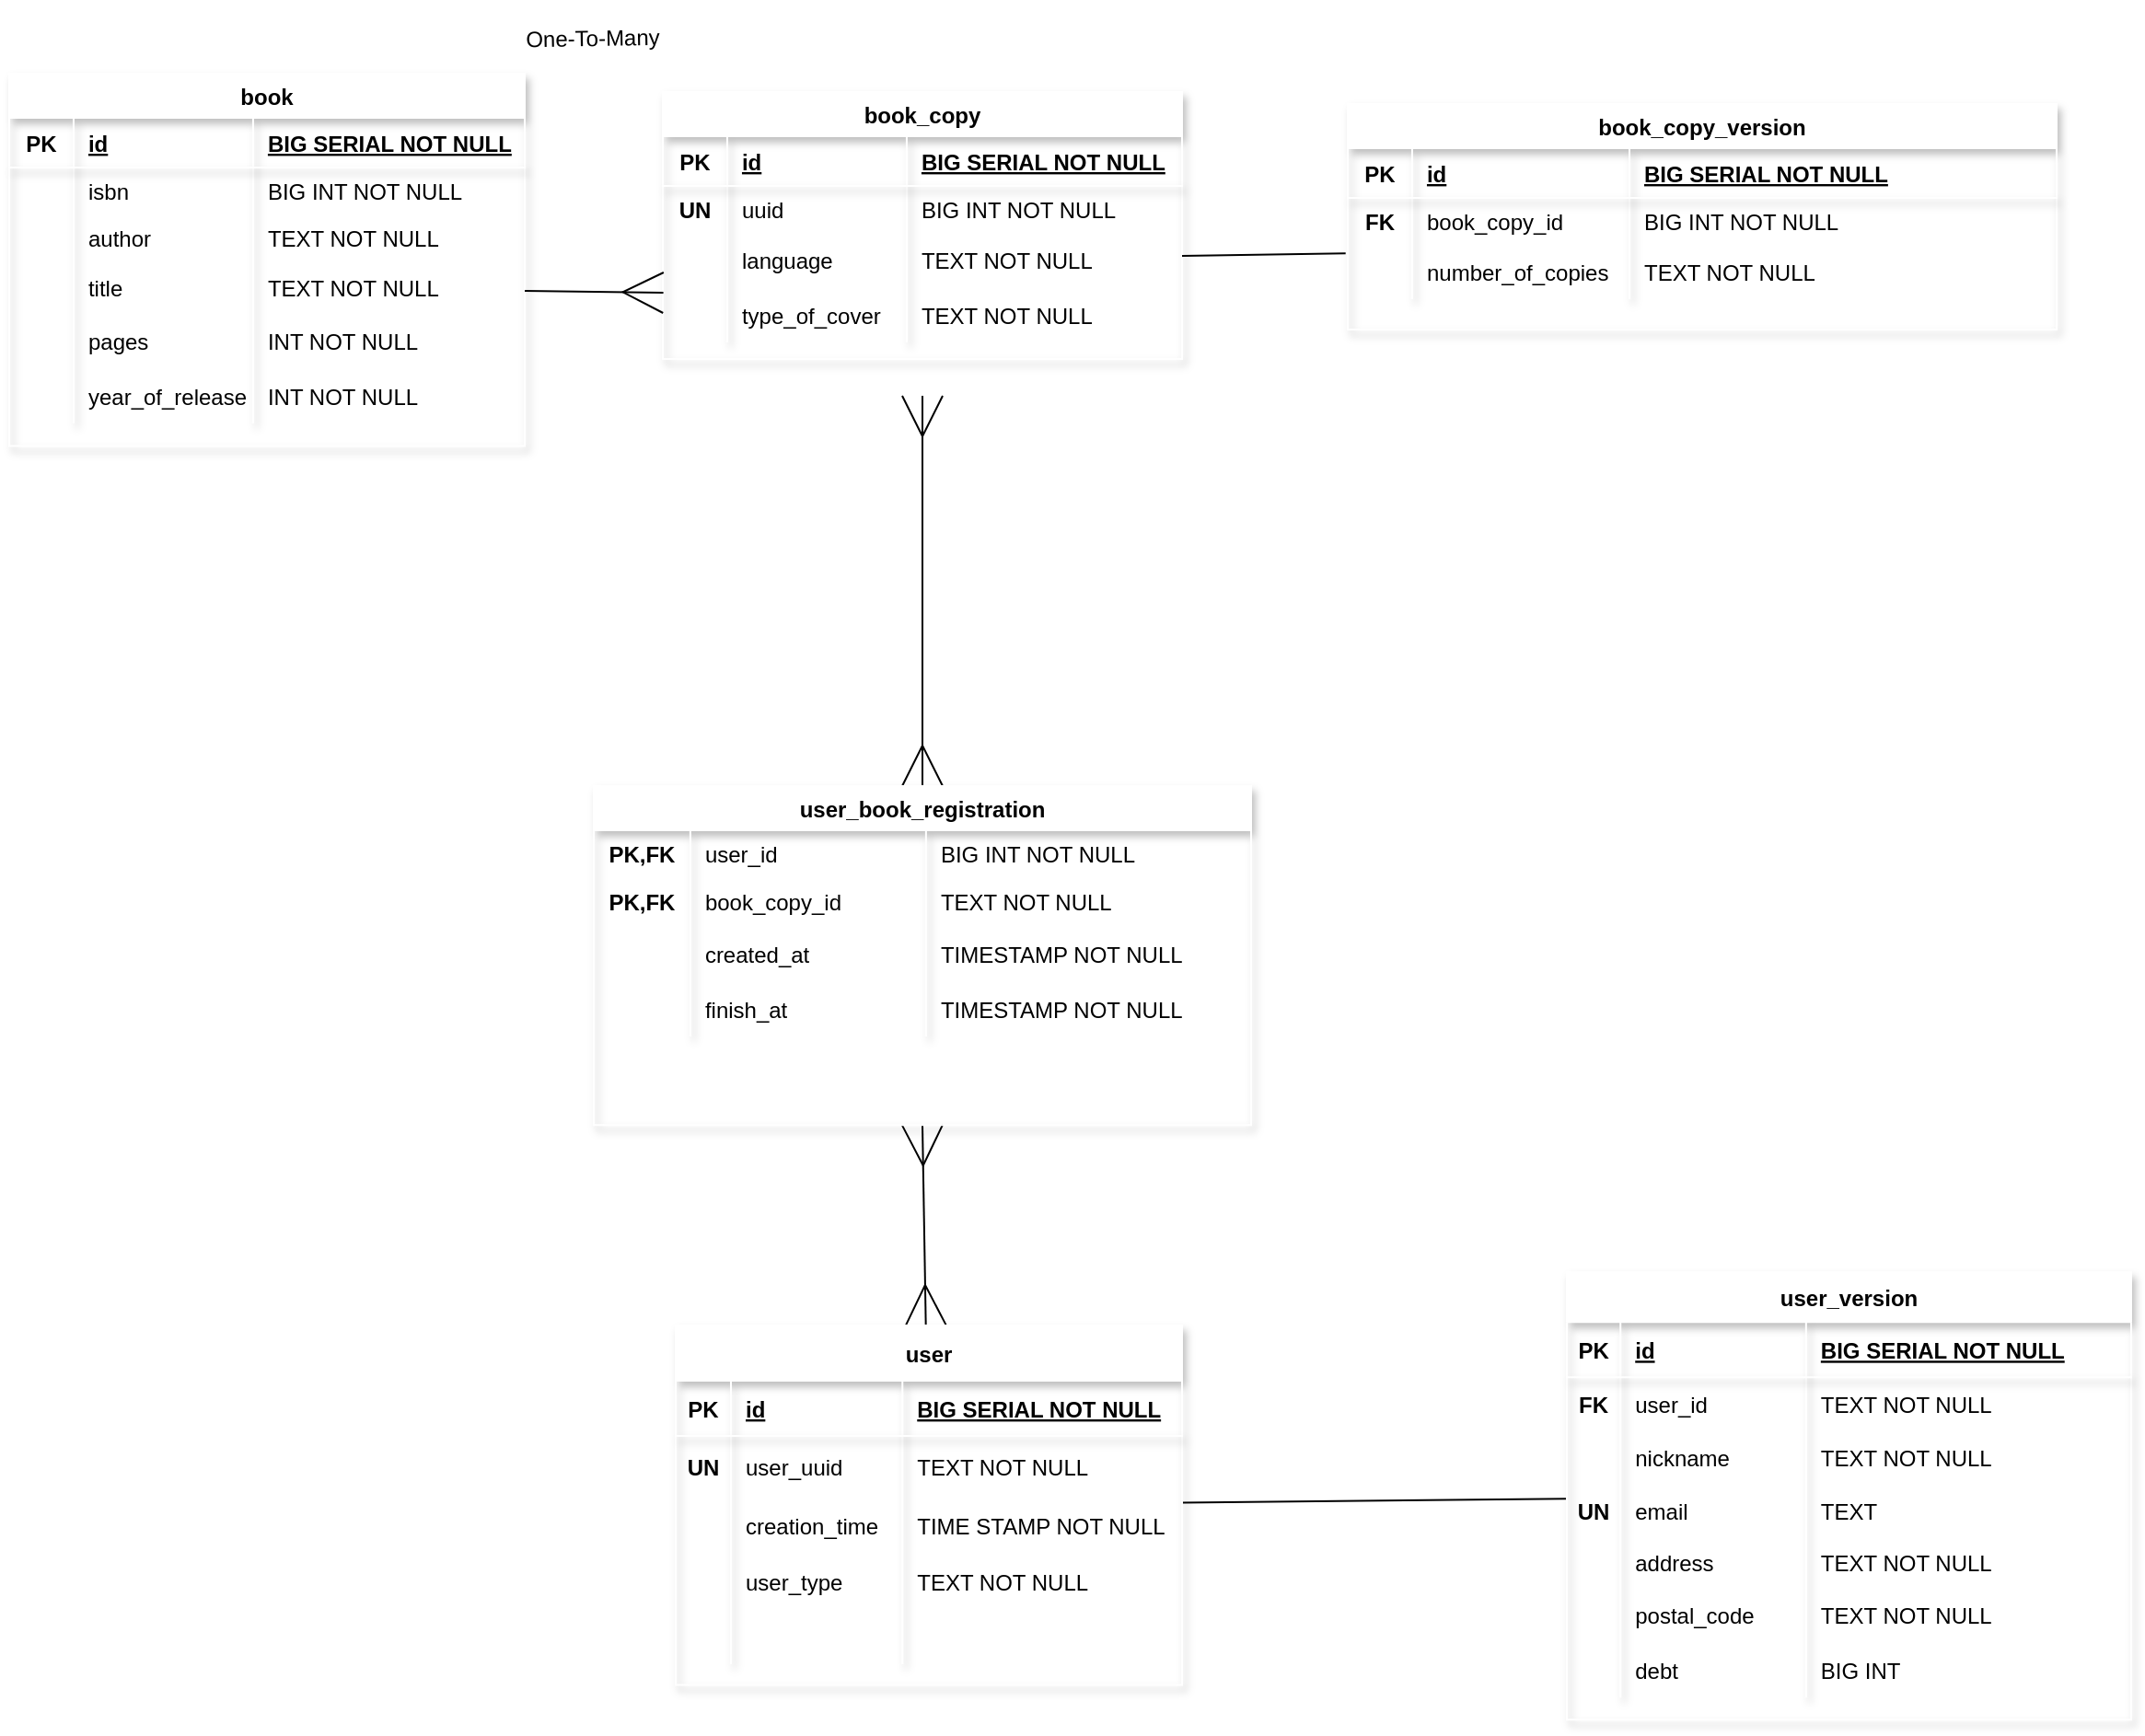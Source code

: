 <mxfile version="20.8.20" type="gitlab">
  <diagram name="Strona-1" id="45cgaNDauSYpYsO7GjBS">
    <mxGraphModel dx="3375" dy="2829" grid="0" gridSize="10" guides="1" tooltips="1" connect="1" arrows="1" fold="1" page="1" pageScale="1" pageWidth="1169" pageHeight="1654" math="0" shadow="0">
      <root>
        <mxCell id="0" />
        <mxCell id="1" parent="0" />
        <mxCell id="H41JrCpWX0OnZYL4RBMN-223" value="book" style="shape=table;startSize=24;container=1;collapsible=1;childLayout=tableLayout;fixedRows=1;rowLines=0;fontStyle=1;align=center;resizeLast=1;shadow=1;strokeColor=#FFFFFF;fillColor=default;" parent="1" vertex="1">
          <mxGeometry x="-1150" y="-1461" width="280" height="202.204" as="geometry" />
        </mxCell>
        <mxCell id="H41JrCpWX0OnZYL4RBMN-224" value="" style="shape=tableRow;horizontal=0;startSize=0;swimlaneHead=0;swimlaneBody=0;fillColor=none;collapsible=0;dropTarget=0;points=[[0,0.5],[1,0.5]];portConstraint=eastwest;top=0;left=0;right=0;bottom=1;shadow=1;strokeColor=#FFFFFF;" parent="H41JrCpWX0OnZYL4RBMN-223" vertex="1">
          <mxGeometry y="24" width="280" height="27" as="geometry" />
        </mxCell>
        <mxCell id="H41JrCpWX0OnZYL4RBMN-225" value="PK" style="shape=partialRectangle;connectable=0;fillColor=none;top=0;left=0;bottom=0;right=0;fontStyle=1;overflow=hidden;shadow=1;strokeColor=#FFFFFF;" parent="H41JrCpWX0OnZYL4RBMN-224" vertex="1">
          <mxGeometry width="34.981" height="27" as="geometry">
            <mxRectangle width="34.981" height="27" as="alternateBounds" />
          </mxGeometry>
        </mxCell>
        <mxCell id="H41JrCpWX0OnZYL4RBMN-226" value="id" style="shape=partialRectangle;connectable=0;fillColor=none;top=0;left=0;bottom=0;right=0;align=left;spacingLeft=6;fontStyle=5;overflow=hidden;shadow=1;strokeColor=#FFFFFF;" parent="H41JrCpWX0OnZYL4RBMN-224" vertex="1">
          <mxGeometry x="34.981" width="97.485" height="27" as="geometry">
            <mxRectangle width="97.485" height="27" as="alternateBounds" />
          </mxGeometry>
        </mxCell>
        <mxCell id="H41JrCpWX0OnZYL4RBMN-236" value="BIG SERIAL NOT NULL" style="shape=partialRectangle;connectable=0;fillColor=none;top=0;left=0;bottom=0;right=0;align=left;spacingLeft=6;fontStyle=5;overflow=hidden;shadow=1;strokeColor=#FFFFFF;" parent="H41JrCpWX0OnZYL4RBMN-224" vertex="1">
          <mxGeometry x="132.467" width="147.533" height="27" as="geometry">
            <mxRectangle width="147.533" height="27" as="alternateBounds" />
          </mxGeometry>
        </mxCell>
        <mxCell id="H41JrCpWX0OnZYL4RBMN-227" value="" style="shape=tableRow;horizontal=0;startSize=0;swimlaneHead=0;swimlaneBody=0;fillColor=none;collapsible=0;dropTarget=0;points=[[0,0.5],[1,0.5]];portConstraint=eastwest;top=0;left=0;right=0;bottom=0;shadow=1;strokeColor=#FFFFFF;" parent="H41JrCpWX0OnZYL4RBMN-223" vertex="1">
          <mxGeometry y="51" width="280" height="25" as="geometry" />
        </mxCell>
        <mxCell id="H41JrCpWX0OnZYL4RBMN-228" value="" style="shape=partialRectangle;connectable=0;fillColor=none;top=0;left=0;bottom=0;right=0;editable=1;overflow=hidden;shadow=1;strokeColor=#FFFFFF;" parent="H41JrCpWX0OnZYL4RBMN-227" vertex="1">
          <mxGeometry width="34.981" height="25" as="geometry">
            <mxRectangle width="34.981" height="25" as="alternateBounds" />
          </mxGeometry>
        </mxCell>
        <mxCell id="H41JrCpWX0OnZYL4RBMN-229" value="isbn" style="shape=partialRectangle;connectable=0;fillColor=none;top=0;left=0;bottom=0;right=0;align=left;spacingLeft=6;overflow=hidden;shadow=1;strokeColor=#FFFFFF;" parent="H41JrCpWX0OnZYL4RBMN-227" vertex="1">
          <mxGeometry x="34.981" width="97.485" height="25" as="geometry">
            <mxRectangle width="97.485" height="25" as="alternateBounds" />
          </mxGeometry>
        </mxCell>
        <mxCell id="H41JrCpWX0OnZYL4RBMN-237" value="BIG INT NOT NULL" style="shape=partialRectangle;connectable=0;fillColor=none;top=0;left=0;bottom=0;right=0;align=left;spacingLeft=6;overflow=hidden;shadow=1;strokeColor=#FFFFFF;" parent="H41JrCpWX0OnZYL4RBMN-227" vertex="1">
          <mxGeometry x="132.467" width="147.533" height="25" as="geometry">
            <mxRectangle width="147.533" height="25" as="alternateBounds" />
          </mxGeometry>
        </mxCell>
        <mxCell id="H41JrCpWX0OnZYL4RBMN-230" value="" style="shape=tableRow;horizontal=0;startSize=0;swimlaneHead=0;swimlaneBody=0;fillColor=none;collapsible=0;dropTarget=0;points=[[0,0.5],[1,0.5]];portConstraint=eastwest;top=0;left=0;right=0;bottom=0;shadow=1;strokeColor=#FFFFFF;" parent="H41JrCpWX0OnZYL4RBMN-223" vertex="1">
          <mxGeometry y="76" width="280" height="26" as="geometry" />
        </mxCell>
        <mxCell id="H41JrCpWX0OnZYL4RBMN-231" value="" style="shape=partialRectangle;connectable=0;fillColor=none;top=0;left=0;bottom=0;right=0;editable=1;overflow=hidden;shadow=1;strokeColor=#FFFFFF;" parent="H41JrCpWX0OnZYL4RBMN-230" vertex="1">
          <mxGeometry width="34.981" height="26" as="geometry">
            <mxRectangle width="34.981" height="26" as="alternateBounds" />
          </mxGeometry>
        </mxCell>
        <mxCell id="H41JrCpWX0OnZYL4RBMN-232" value="author" style="shape=partialRectangle;connectable=0;fillColor=none;top=0;left=0;bottom=0;right=0;align=left;spacingLeft=6;overflow=hidden;shadow=1;strokeColor=#FFFFFF;" parent="H41JrCpWX0OnZYL4RBMN-230" vertex="1">
          <mxGeometry x="34.981" width="97.485" height="26" as="geometry">
            <mxRectangle width="97.485" height="26" as="alternateBounds" />
          </mxGeometry>
        </mxCell>
        <mxCell id="H41JrCpWX0OnZYL4RBMN-238" value="TEXT NOT NULL " style="shape=partialRectangle;connectable=0;fillColor=none;top=0;left=0;bottom=0;right=0;align=left;spacingLeft=6;overflow=hidden;shadow=1;strokeColor=#FFFFFF;" parent="H41JrCpWX0OnZYL4RBMN-230" vertex="1">
          <mxGeometry x="132.467" width="147.533" height="26" as="geometry">
            <mxRectangle width="147.533" height="26" as="alternateBounds" />
          </mxGeometry>
        </mxCell>
        <mxCell id="H41JrCpWX0OnZYL4RBMN-233" value="" style="shape=tableRow;horizontal=0;startSize=0;swimlaneHead=0;swimlaneBody=0;fillColor=none;collapsible=0;dropTarget=0;points=[[0,0.5],[1,0.5]];portConstraint=eastwest;top=0;left=0;right=0;bottom=0;shadow=1;strokeColor=#FFFFFF;" parent="H41JrCpWX0OnZYL4RBMN-223" vertex="1">
          <mxGeometry y="102" width="280" height="28" as="geometry" />
        </mxCell>
        <mxCell id="H41JrCpWX0OnZYL4RBMN-234" value="" style="shape=partialRectangle;connectable=0;fillColor=none;top=0;left=0;bottom=0;right=0;editable=1;overflow=hidden;shadow=1;strokeColor=#FFFFFF;" parent="H41JrCpWX0OnZYL4RBMN-233" vertex="1">
          <mxGeometry width="34.981" height="28" as="geometry">
            <mxRectangle width="34.981" height="28" as="alternateBounds" />
          </mxGeometry>
        </mxCell>
        <mxCell id="H41JrCpWX0OnZYL4RBMN-235" value="title" style="shape=partialRectangle;connectable=0;fillColor=none;top=0;left=0;bottom=0;right=0;align=left;spacingLeft=6;overflow=hidden;shadow=1;strokeColor=#FFFFFF;" parent="H41JrCpWX0OnZYL4RBMN-233" vertex="1">
          <mxGeometry x="34.981" width="97.485" height="28" as="geometry">
            <mxRectangle width="97.485" height="28" as="alternateBounds" />
          </mxGeometry>
        </mxCell>
        <mxCell id="H41JrCpWX0OnZYL4RBMN-239" value="TEXT NOT NULL" style="shape=partialRectangle;connectable=0;fillColor=none;top=0;left=0;bottom=0;right=0;align=left;spacingLeft=6;overflow=hidden;shadow=1;strokeColor=#FFFFFF;" parent="H41JrCpWX0OnZYL4RBMN-233" vertex="1">
          <mxGeometry x="132.467" width="147.533" height="28" as="geometry">
            <mxRectangle width="147.533" height="28" as="alternateBounds" />
          </mxGeometry>
        </mxCell>
        <mxCell id="inO4H0ArE5-okPFdv3qA-106" style="shape=tableRow;horizontal=0;startSize=0;swimlaneHead=0;swimlaneBody=0;fillColor=none;collapsible=0;dropTarget=0;points=[[0,0.5],[1,0.5]];portConstraint=eastwest;top=0;left=0;right=0;bottom=0;shadow=1;strokeColor=#FFFFFF;" parent="H41JrCpWX0OnZYL4RBMN-223" vertex="1">
          <mxGeometry y="130" width="280" height="30" as="geometry" />
        </mxCell>
        <mxCell id="inO4H0ArE5-okPFdv3qA-107" style="shape=partialRectangle;connectable=0;fillColor=none;top=0;left=0;bottom=0;right=0;editable=1;overflow=hidden;shadow=1;strokeColor=#FFFFFF;" parent="inO4H0ArE5-okPFdv3qA-106" vertex="1">
          <mxGeometry width="34.981" height="30" as="geometry">
            <mxRectangle width="34.981" height="30" as="alternateBounds" />
          </mxGeometry>
        </mxCell>
        <mxCell id="inO4H0ArE5-okPFdv3qA-108" value="pages" style="shape=partialRectangle;connectable=0;fillColor=none;top=0;left=0;bottom=0;right=0;align=left;spacingLeft=6;overflow=hidden;shadow=1;strokeColor=#FFFFFF;" parent="inO4H0ArE5-okPFdv3qA-106" vertex="1">
          <mxGeometry x="34.981" width="97.485" height="30" as="geometry">
            <mxRectangle width="97.485" height="30" as="alternateBounds" />
          </mxGeometry>
        </mxCell>
        <mxCell id="inO4H0ArE5-okPFdv3qA-109" value="INT NOT NULL" style="shape=partialRectangle;connectable=0;fillColor=none;top=0;left=0;bottom=0;right=0;align=left;spacingLeft=6;overflow=hidden;shadow=1;strokeColor=#FFFFFF;" parent="inO4H0ArE5-okPFdv3qA-106" vertex="1">
          <mxGeometry x="132.467" width="147.533" height="30" as="geometry">
            <mxRectangle width="147.533" height="30" as="alternateBounds" />
          </mxGeometry>
        </mxCell>
        <mxCell id="inO4H0ArE5-okPFdv3qA-102" style="shape=tableRow;horizontal=0;startSize=0;swimlaneHead=0;swimlaneBody=0;fillColor=none;collapsible=0;dropTarget=0;points=[[0,0.5],[1,0.5]];portConstraint=eastwest;top=0;left=0;right=0;bottom=0;shadow=1;strokeColor=#FFFFFF;" parent="H41JrCpWX0OnZYL4RBMN-223" vertex="1">
          <mxGeometry y="160" width="280" height="30" as="geometry" />
        </mxCell>
        <mxCell id="inO4H0ArE5-okPFdv3qA-103" style="shape=partialRectangle;connectable=0;fillColor=none;top=0;left=0;bottom=0;right=0;editable=1;overflow=hidden;shadow=1;strokeColor=#FFFFFF;" parent="inO4H0ArE5-okPFdv3qA-102" vertex="1">
          <mxGeometry width="34.981" height="30" as="geometry">
            <mxRectangle width="34.981" height="30" as="alternateBounds" />
          </mxGeometry>
        </mxCell>
        <mxCell id="inO4H0ArE5-okPFdv3qA-104" value="year_of_release" style="shape=partialRectangle;connectable=0;fillColor=none;top=0;left=0;bottom=0;right=0;align=left;spacingLeft=6;overflow=hidden;shadow=1;strokeColor=#FFFFFF;" parent="inO4H0ArE5-okPFdv3qA-102" vertex="1">
          <mxGeometry x="34.981" width="97.485" height="30" as="geometry">
            <mxRectangle width="97.485" height="30" as="alternateBounds" />
          </mxGeometry>
        </mxCell>
        <mxCell id="inO4H0ArE5-okPFdv3qA-105" value="INT NOT NULL" style="shape=partialRectangle;connectable=0;fillColor=none;top=0;left=0;bottom=0;right=0;align=left;spacingLeft=6;overflow=hidden;shadow=1;strokeColor=#FFFFFF;" parent="inO4H0ArE5-okPFdv3qA-102" vertex="1">
          <mxGeometry x="132.467" width="147.533" height="30" as="geometry">
            <mxRectangle width="147.533" height="30" as="alternateBounds" />
          </mxGeometry>
        </mxCell>
        <mxCell id="_xE9Mm1DWPLD3zz57Y3J-2" style="edgeStyle=none;rounded=0;orthogonalLoop=1;jettySize=auto;html=1;strokeColor=#000000;endArrow=none;endFill=0;" edge="1" parent="1" source="H41JrCpWX0OnZYL4RBMN-253" target="H41JrCpWX0OnZYL4RBMN-294">
          <mxGeometry relative="1" as="geometry" />
        </mxCell>
        <mxCell id="_xE9Mm1DWPLD3zz57Y3J-113" style="edgeStyle=none;rounded=0;orthogonalLoop=1;jettySize=auto;html=1;strokeColor=#000000;strokeWidth=1;endArrow=ERmany;endFill=0;endSize=20;entryX=0.5;entryY=1;entryDx=0;entryDy=0;startArrow=ERmany;startFill=0;startSize=20;" edge="1" parent="1" source="H41JrCpWX0OnZYL4RBMN-253" target="_xE9Mm1DWPLD3zz57Y3J-90">
          <mxGeometry relative="1" as="geometry">
            <mxPoint x="-650.5" y="-921.308" as="targetPoint" />
          </mxGeometry>
        </mxCell>
        <mxCell id="H41JrCpWX0OnZYL4RBMN-253" value="user" style="shape=table;startSize=30;container=1;collapsible=1;childLayout=tableLayout;fixedRows=1;rowLines=0;fontStyle=1;align=center;resizeLast=1;shadow=1;strokeColor=#FFFFFF;fillColor=default;" parent="1" vertex="1">
          <mxGeometry x="-788" y="-781" width="275" height="195.274" as="geometry" />
        </mxCell>
        <mxCell id="H41JrCpWX0OnZYL4RBMN-254" value="" style="shape=tableRow;horizontal=0;startSize=0;swimlaneHead=0;swimlaneBody=0;fillColor=none;collapsible=0;dropTarget=0;points=[[0,0.5],[1,0.5]];portConstraint=eastwest;top=0;left=0;right=0;bottom=1;shadow=1;strokeColor=#FFFFFF;" parent="H41JrCpWX0OnZYL4RBMN-253" vertex="1">
          <mxGeometry y="30" width="275" height="30" as="geometry" />
        </mxCell>
        <mxCell id="H41JrCpWX0OnZYL4RBMN-255" value="PK" style="shape=partialRectangle;connectable=0;fillColor=none;top=0;left=0;bottom=0;right=0;fontStyle=1;overflow=hidden;shadow=1;strokeColor=#FFFFFF;" parent="H41JrCpWX0OnZYL4RBMN-254" vertex="1">
          <mxGeometry width="30" height="30" as="geometry">
            <mxRectangle width="30" height="30" as="alternateBounds" />
          </mxGeometry>
        </mxCell>
        <mxCell id="H41JrCpWX0OnZYL4RBMN-256" value="id" style="shape=partialRectangle;connectable=0;fillColor=none;top=0;left=0;bottom=0;right=0;align=left;spacingLeft=6;fontStyle=5;overflow=hidden;shadow=1;strokeColor=#FFFFFF;" parent="H41JrCpWX0OnZYL4RBMN-254" vertex="1">
          <mxGeometry x="30" width="93.13" height="30" as="geometry">
            <mxRectangle width="93.13" height="30" as="alternateBounds" />
          </mxGeometry>
        </mxCell>
        <mxCell id="H41JrCpWX0OnZYL4RBMN-266" value="BIG SERIAL NOT NULL" style="shape=partialRectangle;connectable=0;fillColor=none;top=0;left=0;bottom=0;right=0;align=left;spacingLeft=6;fontStyle=5;overflow=hidden;shadow=1;strokeColor=#FFFFFF;" parent="H41JrCpWX0OnZYL4RBMN-254" vertex="1">
          <mxGeometry x="123.13" width="151.87" height="30" as="geometry">
            <mxRectangle width="151.87" height="30" as="alternateBounds" />
          </mxGeometry>
        </mxCell>
        <mxCell id="H41JrCpWX0OnZYL4RBMN-257" value="" style="shape=tableRow;horizontal=0;startSize=0;swimlaneHead=0;swimlaneBody=0;fillColor=none;collapsible=0;dropTarget=0;points=[[0,0.5],[1,0.5]];portConstraint=eastwest;top=0;left=0;right=0;bottom=0;shadow=1;strokeColor=#FFFFFF;" parent="H41JrCpWX0OnZYL4RBMN-253" vertex="1">
          <mxGeometry y="60" width="275" height="33" as="geometry" />
        </mxCell>
        <mxCell id="H41JrCpWX0OnZYL4RBMN-258" value="UN" style="shape=partialRectangle;connectable=0;fillColor=none;top=0;left=0;bottom=0;right=0;editable=1;overflow=hidden;shadow=1;strokeColor=#FFFFFF;fontStyle=1" parent="H41JrCpWX0OnZYL4RBMN-257" vertex="1">
          <mxGeometry width="30" height="33" as="geometry">
            <mxRectangle width="30" height="33" as="alternateBounds" />
          </mxGeometry>
        </mxCell>
        <mxCell id="H41JrCpWX0OnZYL4RBMN-259" value="user_uuid" style="shape=partialRectangle;connectable=0;fillColor=none;top=0;left=0;bottom=0;right=0;align=left;spacingLeft=6;overflow=hidden;shadow=1;strokeColor=#FFFFFF;" parent="H41JrCpWX0OnZYL4RBMN-257" vertex="1">
          <mxGeometry x="30" width="93.13" height="33" as="geometry">
            <mxRectangle width="93.13" height="33" as="alternateBounds" />
          </mxGeometry>
        </mxCell>
        <mxCell id="H41JrCpWX0OnZYL4RBMN-267" value="TEXT NOT NULL" style="shape=partialRectangle;connectable=0;fillColor=none;top=0;left=0;bottom=0;right=0;align=left;spacingLeft=6;overflow=hidden;shadow=1;strokeColor=#FFFFFF;" parent="H41JrCpWX0OnZYL4RBMN-257" vertex="1">
          <mxGeometry x="123.13" width="151.87" height="33" as="geometry">
            <mxRectangle width="151.87" height="33" as="alternateBounds" />
          </mxGeometry>
        </mxCell>
        <mxCell id="inO4H0ArE5-okPFdv3qA-25" style="shape=tableRow;horizontal=0;startSize=0;swimlaneHead=0;swimlaneBody=0;fillColor=none;collapsible=0;dropTarget=0;points=[[0,0.5],[1,0.5]];portConstraint=eastwest;top=0;left=0;right=0;bottom=0;shadow=1;strokeColor=#FFFFFF;" parent="H41JrCpWX0OnZYL4RBMN-253" vertex="1">
          <mxGeometry y="93" width="275" height="31" as="geometry" />
        </mxCell>
        <mxCell id="inO4H0ArE5-okPFdv3qA-26" style="shape=partialRectangle;connectable=0;fillColor=none;top=0;left=0;bottom=0;right=0;editable=1;overflow=hidden;shadow=1;strokeColor=#FFFFFF;" parent="inO4H0ArE5-okPFdv3qA-25" vertex="1">
          <mxGeometry width="30" height="31" as="geometry">
            <mxRectangle width="30" height="31" as="alternateBounds" />
          </mxGeometry>
        </mxCell>
        <mxCell id="inO4H0ArE5-okPFdv3qA-27" value="creation_time" style="shape=partialRectangle;connectable=0;fillColor=none;top=0;left=0;bottom=0;right=0;align=left;spacingLeft=6;overflow=hidden;shadow=1;strokeColor=#FFFFFF;" parent="inO4H0ArE5-okPFdv3qA-25" vertex="1">
          <mxGeometry x="30" width="93.13" height="31" as="geometry">
            <mxRectangle width="93.13" height="31" as="alternateBounds" />
          </mxGeometry>
        </mxCell>
        <mxCell id="inO4H0ArE5-okPFdv3qA-28" value="TIME STAMP NOT NULL" style="shape=partialRectangle;connectable=0;fillColor=none;top=0;left=0;bottom=0;right=0;align=left;spacingLeft=6;overflow=hidden;shadow=1;strokeColor=#FFFFFF;" parent="inO4H0ArE5-okPFdv3qA-25" vertex="1">
          <mxGeometry x="123.13" width="151.87" height="31" as="geometry">
            <mxRectangle width="151.87" height="31" as="alternateBounds" />
          </mxGeometry>
        </mxCell>
        <mxCell id="H41JrCpWX0OnZYL4RBMN-260" value="" style="shape=tableRow;horizontal=0;startSize=0;swimlaneHead=0;swimlaneBody=0;fillColor=none;collapsible=0;dropTarget=0;points=[[0,0.5],[1,0.5]];portConstraint=eastwest;top=0;left=0;right=0;bottom=0;shadow=1;strokeColor=#FFFFFF;" parent="H41JrCpWX0OnZYL4RBMN-253" vertex="1">
          <mxGeometry y="124" width="275" height="30" as="geometry" />
        </mxCell>
        <mxCell id="H41JrCpWX0OnZYL4RBMN-261" value="" style="shape=partialRectangle;connectable=0;fillColor=none;top=0;left=0;bottom=0;right=0;editable=1;overflow=hidden;shadow=1;strokeColor=#FFFFFF;" parent="H41JrCpWX0OnZYL4RBMN-260" vertex="1">
          <mxGeometry width="30" height="30" as="geometry">
            <mxRectangle width="30" height="30" as="alternateBounds" />
          </mxGeometry>
        </mxCell>
        <mxCell id="H41JrCpWX0OnZYL4RBMN-262" value="user_type" style="shape=partialRectangle;connectable=0;fillColor=none;top=0;left=0;bottom=0;right=0;align=left;spacingLeft=6;overflow=hidden;shadow=1;strokeColor=#FFFFFF;" parent="H41JrCpWX0OnZYL4RBMN-260" vertex="1">
          <mxGeometry x="30" width="93.13" height="30" as="geometry">
            <mxRectangle width="93.13" height="30" as="alternateBounds" />
          </mxGeometry>
        </mxCell>
        <mxCell id="H41JrCpWX0OnZYL4RBMN-268" value="TEXT NOT NULL" style="shape=partialRectangle;connectable=0;fillColor=none;top=0;left=0;bottom=0;right=0;align=left;spacingLeft=6;overflow=hidden;shadow=1;strokeColor=#FFFFFF;" parent="H41JrCpWX0OnZYL4RBMN-260" vertex="1">
          <mxGeometry x="123.13" width="151.87" height="30" as="geometry">
            <mxRectangle width="151.87" height="30" as="alternateBounds" />
          </mxGeometry>
        </mxCell>
        <mxCell id="inO4H0ArE5-okPFdv3qA-5" style="shape=tableRow;horizontal=0;startSize=0;swimlaneHead=0;swimlaneBody=0;fillColor=none;collapsible=0;dropTarget=0;points=[[0,0.5],[1,0.5]];portConstraint=eastwest;top=0;left=0;right=0;bottom=0;shadow=1;strokeColor=#FFFFFF;" parent="H41JrCpWX0OnZYL4RBMN-253" vertex="1">
          <mxGeometry y="154" width="275" height="30" as="geometry" />
        </mxCell>
        <mxCell id="inO4H0ArE5-okPFdv3qA-6" style="shape=partialRectangle;connectable=0;fillColor=none;top=0;left=0;bottom=0;right=0;editable=1;overflow=hidden;shadow=1;strokeColor=#FFFFFF;" parent="inO4H0ArE5-okPFdv3qA-5" vertex="1">
          <mxGeometry width="30" height="30" as="geometry">
            <mxRectangle width="30" height="30" as="alternateBounds" />
          </mxGeometry>
        </mxCell>
        <mxCell id="inO4H0ArE5-okPFdv3qA-7" style="shape=partialRectangle;connectable=0;fillColor=none;top=0;left=0;bottom=0;right=0;align=left;spacingLeft=6;overflow=hidden;shadow=1;strokeColor=#FFFFFF;" parent="inO4H0ArE5-okPFdv3qA-5" vertex="1">
          <mxGeometry x="30" width="93.13" height="30" as="geometry">
            <mxRectangle width="93.13" height="30" as="alternateBounds" />
          </mxGeometry>
        </mxCell>
        <mxCell id="inO4H0ArE5-okPFdv3qA-8" style="shape=partialRectangle;connectable=0;fillColor=none;top=0;left=0;bottom=0;right=0;align=left;spacingLeft=6;overflow=hidden;shadow=1;strokeColor=#FFFFFF;" parent="inO4H0ArE5-okPFdv3qA-5" vertex="1">
          <mxGeometry x="123.13" width="151.87" height="30" as="geometry">
            <mxRectangle width="151.87" height="30" as="alternateBounds" />
          </mxGeometry>
        </mxCell>
        <mxCell id="H41JrCpWX0OnZYL4RBMN-294" value="user_version" style="shape=table;startSize=27;container=1;collapsible=1;childLayout=tableLayout;fixedRows=1;rowLines=0;fontStyle=1;align=center;resizeLast=1;shadow=1;strokeColor=#FFFFFF;fillColor=default;" parent="1" vertex="1">
          <mxGeometry x="-304" y="-809.87" width="306.5" height="242.99" as="geometry" />
        </mxCell>
        <mxCell id="H41JrCpWX0OnZYL4RBMN-295" value="" style="shape=tableRow;horizontal=0;startSize=0;swimlaneHead=0;swimlaneBody=0;fillColor=none;collapsible=0;dropTarget=0;points=[[0,0.5],[1,0.5]];portConstraint=eastwest;top=0;left=0;right=0;bottom=1;shadow=1;strokeColor=#FFFFFF;" parent="H41JrCpWX0OnZYL4RBMN-294" vertex="1">
          <mxGeometry y="27" width="306.5" height="30" as="geometry" />
        </mxCell>
        <mxCell id="H41JrCpWX0OnZYL4RBMN-296" value="PK" style="shape=partialRectangle;connectable=0;fillColor=none;top=0;left=0;bottom=0;right=0;fontStyle=1;overflow=hidden;shadow=1;strokeColor=#FFFFFF;" parent="H41JrCpWX0OnZYL4RBMN-295" vertex="1">
          <mxGeometry width="29.111" height="30" as="geometry">
            <mxRectangle width="29.111" height="30" as="alternateBounds" />
          </mxGeometry>
        </mxCell>
        <mxCell id="H41JrCpWX0OnZYL4RBMN-297" value="id" style="shape=partialRectangle;connectable=0;fillColor=none;top=0;left=0;bottom=0;right=0;align=left;spacingLeft=6;fontStyle=5;overflow=hidden;shadow=1;strokeColor=#FFFFFF;" parent="H41JrCpWX0OnZYL4RBMN-295" vertex="1">
          <mxGeometry x="29.111" width="100.815" height="30" as="geometry">
            <mxRectangle width="100.815" height="30" as="alternateBounds" />
          </mxGeometry>
        </mxCell>
        <mxCell id="inO4H0ArE5-okPFdv3qA-121" value="BIG SERIAL NOT NULL" style="shape=partialRectangle;connectable=0;fillColor=none;top=0;left=0;bottom=0;right=0;align=left;spacingLeft=6;fontStyle=5;overflow=hidden;shadow=1;strokeColor=#FFFFFF;" parent="H41JrCpWX0OnZYL4RBMN-295" vertex="1">
          <mxGeometry x="129.926" width="176.574" height="30" as="geometry">
            <mxRectangle width="176.574" height="30" as="alternateBounds" />
          </mxGeometry>
        </mxCell>
        <mxCell id="H41JrCpWX0OnZYL4RBMN-298" value="" style="shape=tableRow;horizontal=0;startSize=0;swimlaneHead=0;swimlaneBody=0;fillColor=none;collapsible=0;dropTarget=0;points=[[0,0.5],[1,0.5]];portConstraint=eastwest;top=0;left=0;right=0;bottom=0;shadow=1;strokeColor=#FFFFFF;" parent="H41JrCpWX0OnZYL4RBMN-294" vertex="1">
          <mxGeometry y="57" width="306.5" height="29" as="geometry" />
        </mxCell>
        <mxCell id="H41JrCpWX0OnZYL4RBMN-299" value="FK" style="shape=partialRectangle;connectable=0;fillColor=none;top=0;left=0;bottom=0;right=0;editable=1;overflow=hidden;shadow=1;strokeColor=#FFFFFF;fontStyle=1" parent="H41JrCpWX0OnZYL4RBMN-298" vertex="1">
          <mxGeometry width="29.111" height="29" as="geometry">
            <mxRectangle width="29.111" height="29" as="alternateBounds" />
          </mxGeometry>
        </mxCell>
        <mxCell id="H41JrCpWX0OnZYL4RBMN-300" value="user_id" style="shape=partialRectangle;connectable=0;fillColor=none;top=0;left=0;bottom=0;right=0;align=left;spacingLeft=6;overflow=hidden;shadow=1;strokeColor=#FFFFFF;" parent="H41JrCpWX0OnZYL4RBMN-298" vertex="1">
          <mxGeometry x="29.111" width="100.815" height="29" as="geometry">
            <mxRectangle width="100.815" height="29" as="alternateBounds" />
          </mxGeometry>
        </mxCell>
        <mxCell id="inO4H0ArE5-okPFdv3qA-122" value="TEXT NOT NULL" style="shape=partialRectangle;connectable=0;fillColor=none;top=0;left=0;bottom=0;right=0;align=left;spacingLeft=6;overflow=hidden;shadow=1;strokeColor=#FFFFFF;" parent="H41JrCpWX0OnZYL4RBMN-298" vertex="1">
          <mxGeometry x="129.926" width="176.574" height="29" as="geometry">
            <mxRectangle width="176.574" height="29" as="alternateBounds" />
          </mxGeometry>
        </mxCell>
        <mxCell id="inO4H0ArE5-okPFdv3qA-68" style="shape=tableRow;horizontal=0;startSize=0;swimlaneHead=0;swimlaneBody=0;fillColor=none;collapsible=0;dropTarget=0;points=[[0,0.5],[1,0.5]];portConstraint=eastwest;top=0;left=0;right=0;bottom=0;shadow=1;strokeColor=#FFFFFF;" parent="H41JrCpWX0OnZYL4RBMN-294" vertex="1">
          <mxGeometry y="86" width="306.5" height="29" as="geometry" />
        </mxCell>
        <mxCell id="inO4H0ArE5-okPFdv3qA-69" style="shape=partialRectangle;connectable=0;fillColor=none;top=0;left=0;bottom=0;right=0;editable=1;overflow=hidden;shadow=1;strokeColor=#FFFFFF;" parent="inO4H0ArE5-okPFdv3qA-68" vertex="1">
          <mxGeometry width="29.111" height="29" as="geometry">
            <mxRectangle width="29.111" height="29" as="alternateBounds" />
          </mxGeometry>
        </mxCell>
        <mxCell id="inO4H0ArE5-okPFdv3qA-70" value="nickname" style="shape=partialRectangle;connectable=0;fillColor=none;top=0;left=0;bottom=0;right=0;align=left;spacingLeft=6;overflow=hidden;shadow=1;strokeColor=#FFFFFF;" parent="inO4H0ArE5-okPFdv3qA-68" vertex="1">
          <mxGeometry x="29.111" width="100.815" height="29" as="geometry">
            <mxRectangle width="100.815" height="29" as="alternateBounds" />
          </mxGeometry>
        </mxCell>
        <mxCell id="inO4H0ArE5-okPFdv3qA-123" value="TEXT NOT NULL" style="shape=partialRectangle;connectable=0;fillColor=none;top=0;left=0;bottom=0;right=0;align=left;spacingLeft=6;overflow=hidden;shadow=1;strokeColor=#FFFFFF;" parent="inO4H0ArE5-okPFdv3qA-68" vertex="1">
          <mxGeometry x="129.926" width="176.574" height="29" as="geometry">
            <mxRectangle width="176.574" height="29" as="alternateBounds" />
          </mxGeometry>
        </mxCell>
        <mxCell id="inO4H0ArE5-okPFdv3qA-65" style="shape=tableRow;horizontal=0;startSize=0;swimlaneHead=0;swimlaneBody=0;fillColor=none;collapsible=0;dropTarget=0;points=[[0,0.5],[1,0.5]];portConstraint=eastwest;top=0;left=0;right=0;bottom=0;shadow=1;strokeColor=#FFFFFF;" parent="H41JrCpWX0OnZYL4RBMN-294" vertex="1">
          <mxGeometry y="115" width="306.5" height="29" as="geometry" />
        </mxCell>
        <mxCell id="inO4H0ArE5-okPFdv3qA-66" value="UN" style="shape=partialRectangle;connectable=0;fillColor=none;top=0;left=0;bottom=0;right=0;editable=1;overflow=hidden;shadow=1;strokeColor=#FFFFFF;fontStyle=1" parent="inO4H0ArE5-okPFdv3qA-65" vertex="1">
          <mxGeometry width="29.111" height="29" as="geometry">
            <mxRectangle width="29.111" height="29" as="alternateBounds" />
          </mxGeometry>
        </mxCell>
        <mxCell id="inO4H0ArE5-okPFdv3qA-67" value="email" style="shape=partialRectangle;connectable=0;fillColor=none;top=0;left=0;bottom=0;right=0;align=left;spacingLeft=6;overflow=hidden;shadow=1;strokeColor=#FFFFFF;" parent="inO4H0ArE5-okPFdv3qA-65" vertex="1">
          <mxGeometry x="29.111" width="100.815" height="29" as="geometry">
            <mxRectangle width="100.815" height="29" as="alternateBounds" />
          </mxGeometry>
        </mxCell>
        <mxCell id="inO4H0ArE5-okPFdv3qA-124" value="TEXT" style="shape=partialRectangle;connectable=0;fillColor=none;top=0;left=0;bottom=0;right=0;align=left;spacingLeft=6;overflow=hidden;shadow=1;strokeColor=#FFFFFF;" parent="inO4H0ArE5-okPFdv3qA-65" vertex="1">
          <mxGeometry x="129.926" width="176.574" height="29" as="geometry">
            <mxRectangle width="176.574" height="29" as="alternateBounds" />
          </mxGeometry>
        </mxCell>
        <mxCell id="H41JrCpWX0OnZYL4RBMN-301" value="" style="shape=tableRow;horizontal=0;startSize=0;swimlaneHead=0;swimlaneBody=0;fillColor=none;collapsible=0;dropTarget=0;points=[[0,0.5],[1,0.5]];portConstraint=eastwest;top=0;left=0;right=0;bottom=0;shadow=1;strokeColor=#FFFFFF;" parent="H41JrCpWX0OnZYL4RBMN-294" vertex="1">
          <mxGeometry y="144" width="306.5" height="27" as="geometry" />
        </mxCell>
        <mxCell id="H41JrCpWX0OnZYL4RBMN-302" value="" style="shape=partialRectangle;connectable=0;fillColor=none;top=0;left=0;bottom=0;right=0;editable=1;overflow=hidden;shadow=1;strokeColor=#FFFFFF;" parent="H41JrCpWX0OnZYL4RBMN-301" vertex="1">
          <mxGeometry width="29.111" height="27" as="geometry">
            <mxRectangle width="29.111" height="27" as="alternateBounds" />
          </mxGeometry>
        </mxCell>
        <mxCell id="H41JrCpWX0OnZYL4RBMN-303" value="address" style="shape=partialRectangle;connectable=0;fillColor=none;top=0;left=0;bottom=0;right=0;align=left;spacingLeft=6;overflow=hidden;shadow=1;strokeColor=#FFFFFF;" parent="H41JrCpWX0OnZYL4RBMN-301" vertex="1">
          <mxGeometry x="29.111" width="100.815" height="27" as="geometry">
            <mxRectangle width="100.815" height="27" as="alternateBounds" />
          </mxGeometry>
        </mxCell>
        <mxCell id="inO4H0ArE5-okPFdv3qA-125" value="TEXT NOT NULL" style="shape=partialRectangle;connectable=0;fillColor=none;top=0;left=0;bottom=0;right=0;align=left;spacingLeft=6;overflow=hidden;shadow=1;strokeColor=#FFFFFF;" parent="H41JrCpWX0OnZYL4RBMN-301" vertex="1">
          <mxGeometry x="129.926" width="176.574" height="27" as="geometry">
            <mxRectangle width="176.574" height="27" as="alternateBounds" />
          </mxGeometry>
        </mxCell>
        <mxCell id="H41JrCpWX0OnZYL4RBMN-304" value="" style="shape=tableRow;horizontal=0;startSize=0;swimlaneHead=0;swimlaneBody=0;fillColor=none;collapsible=0;dropTarget=0;points=[[0,0.5],[1,0.5]];portConstraint=eastwest;top=0;left=0;right=0;bottom=0;shadow=1;strokeColor=#FFFFFF;" parent="H41JrCpWX0OnZYL4RBMN-294" vertex="1">
          <mxGeometry y="171" width="306.5" height="30" as="geometry" />
        </mxCell>
        <mxCell id="H41JrCpWX0OnZYL4RBMN-305" value="" style="shape=partialRectangle;connectable=0;fillColor=none;top=0;left=0;bottom=0;right=0;editable=1;overflow=hidden;shadow=1;strokeColor=#FFFFFF;" parent="H41JrCpWX0OnZYL4RBMN-304" vertex="1">
          <mxGeometry width="29.111" height="30" as="geometry">
            <mxRectangle width="29.111" height="30" as="alternateBounds" />
          </mxGeometry>
        </mxCell>
        <mxCell id="H41JrCpWX0OnZYL4RBMN-306" value="postal_code" style="shape=partialRectangle;connectable=0;fillColor=none;top=0;left=0;bottom=0;right=0;align=left;spacingLeft=6;overflow=hidden;shadow=1;strokeColor=#FFFFFF;" parent="H41JrCpWX0OnZYL4RBMN-304" vertex="1">
          <mxGeometry x="29.111" width="100.815" height="30" as="geometry">
            <mxRectangle width="100.815" height="30" as="alternateBounds" />
          </mxGeometry>
        </mxCell>
        <mxCell id="inO4H0ArE5-okPFdv3qA-126" value="TEXT NOT NULL" style="shape=partialRectangle;connectable=0;fillColor=none;top=0;left=0;bottom=0;right=0;align=left;spacingLeft=6;overflow=hidden;shadow=1;strokeColor=#FFFFFF;" parent="H41JrCpWX0OnZYL4RBMN-304" vertex="1">
          <mxGeometry x="129.926" width="176.574" height="30" as="geometry">
            <mxRectangle width="176.574" height="30" as="alternateBounds" />
          </mxGeometry>
        </mxCell>
        <mxCell id="inO4H0ArE5-okPFdv3qA-71" style="shape=tableRow;horizontal=0;startSize=0;swimlaneHead=0;swimlaneBody=0;fillColor=none;collapsible=0;dropTarget=0;points=[[0,0.5],[1,0.5]];portConstraint=eastwest;top=0;left=0;right=0;bottom=0;shadow=1;strokeColor=#FFFFFF;" parent="H41JrCpWX0OnZYL4RBMN-294" vertex="1">
          <mxGeometry y="201" width="306.5" height="30" as="geometry" />
        </mxCell>
        <mxCell id="inO4H0ArE5-okPFdv3qA-72" style="shape=partialRectangle;connectable=0;fillColor=none;top=0;left=0;bottom=0;right=0;editable=1;overflow=hidden;shadow=1;strokeColor=#FFFFFF;" parent="inO4H0ArE5-okPFdv3qA-71" vertex="1">
          <mxGeometry width="29.111" height="30" as="geometry">
            <mxRectangle width="29.111" height="30" as="alternateBounds" />
          </mxGeometry>
        </mxCell>
        <mxCell id="inO4H0ArE5-okPFdv3qA-73" value="debt" style="shape=partialRectangle;connectable=0;fillColor=none;top=0;left=0;bottom=0;right=0;align=left;spacingLeft=6;overflow=hidden;shadow=1;strokeColor=#FFFFFF;" parent="inO4H0ArE5-okPFdv3qA-71" vertex="1">
          <mxGeometry x="29.111" width="100.815" height="30" as="geometry">
            <mxRectangle width="100.815" height="30" as="alternateBounds" />
          </mxGeometry>
        </mxCell>
        <mxCell id="inO4H0ArE5-okPFdv3qA-127" value="BIG INT" style="shape=partialRectangle;connectable=0;fillColor=none;top=0;left=0;bottom=0;right=0;align=left;spacingLeft=6;overflow=hidden;shadow=1;strokeColor=#FFFFFF;" parent="inO4H0ArE5-okPFdv3qA-71" vertex="1">
          <mxGeometry x="129.926" width="176.574" height="30" as="geometry">
            <mxRectangle width="176.574" height="30" as="alternateBounds" />
          </mxGeometry>
        </mxCell>
        <mxCell id="inO4H0ArE5-okPFdv3qA-101" value="One-To-Many" style="text;html=1;strokeColor=none;fillColor=none;align=center;verticalAlign=middle;whiteSpace=wrap;rounded=0;rotation=-1;" parent="1" vertex="1">
          <mxGeometry x="-875" y="-1500" width="84" height="39" as="geometry" />
        </mxCell>
        <mxCell id="_xE9Mm1DWPLD3zz57Y3J-42" value="book_copy_version" style="shape=table;startSize=24;container=1;collapsible=1;childLayout=tableLayout;fixedRows=1;rowLines=0;fontStyle=1;align=center;resizeLast=1;shadow=1;strokeColor=#FFFFFF;fillColor=default;" vertex="1" parent="1">
          <mxGeometry x="-423" y="-1444.5" width="385" height="122.5" as="geometry" />
        </mxCell>
        <mxCell id="_xE9Mm1DWPLD3zz57Y3J-43" value="" style="shape=tableRow;horizontal=0;startSize=0;swimlaneHead=0;swimlaneBody=0;fillColor=none;collapsible=0;dropTarget=0;points=[[0,0.5],[1,0.5]];portConstraint=eastwest;top=0;left=0;right=0;bottom=1;shadow=1;strokeColor=#FFFFFF;" vertex="1" parent="_xE9Mm1DWPLD3zz57Y3J-42">
          <mxGeometry y="24" width="385" height="27" as="geometry" />
        </mxCell>
        <mxCell id="_xE9Mm1DWPLD3zz57Y3J-44" value="PK" style="shape=partialRectangle;connectable=0;fillColor=none;top=0;left=0;bottom=0;right=0;fontStyle=1;overflow=hidden;shadow=1;strokeColor=#FFFFFF;" vertex="1" parent="_xE9Mm1DWPLD3zz57Y3J-43">
          <mxGeometry width="34.981" height="27" as="geometry">
            <mxRectangle width="34.981" height="27" as="alternateBounds" />
          </mxGeometry>
        </mxCell>
        <mxCell id="_xE9Mm1DWPLD3zz57Y3J-45" value="id" style="shape=partialRectangle;connectable=0;fillColor=none;top=0;left=0;bottom=0;right=0;align=left;spacingLeft=6;fontStyle=5;overflow=hidden;shadow=1;strokeColor=#FFFFFF;" vertex="1" parent="_xE9Mm1DWPLD3zz57Y3J-43">
          <mxGeometry x="34.981" width="118.019" height="27" as="geometry">
            <mxRectangle width="118.019" height="27" as="alternateBounds" />
          </mxGeometry>
        </mxCell>
        <mxCell id="_xE9Mm1DWPLD3zz57Y3J-46" value="BIG SERIAL NOT NULL" style="shape=partialRectangle;connectable=0;fillColor=none;top=0;left=0;bottom=0;right=0;align=left;spacingLeft=6;fontStyle=5;overflow=hidden;shadow=1;strokeColor=#FFFFFF;" vertex="1" parent="_xE9Mm1DWPLD3zz57Y3J-43">
          <mxGeometry x="153.0" width="232.0" height="27" as="geometry">
            <mxRectangle width="232.0" height="27" as="alternateBounds" />
          </mxGeometry>
        </mxCell>
        <mxCell id="_xE9Mm1DWPLD3zz57Y3J-47" value="" style="shape=tableRow;horizontal=0;startSize=0;swimlaneHead=0;swimlaneBody=0;fillColor=none;collapsible=0;dropTarget=0;points=[[0,0.5],[1,0.5]];portConstraint=eastwest;top=0;left=0;right=0;bottom=0;shadow=1;strokeColor=#FFFFFF;" vertex="1" parent="_xE9Mm1DWPLD3zz57Y3J-42">
          <mxGeometry y="51" width="385" height="25" as="geometry" />
        </mxCell>
        <mxCell id="_xE9Mm1DWPLD3zz57Y3J-48" value="FK" style="shape=partialRectangle;connectable=0;fillColor=none;top=0;left=0;bottom=0;right=0;editable=1;overflow=hidden;shadow=1;strokeColor=#FFFFFF;fontStyle=1" vertex="1" parent="_xE9Mm1DWPLD3zz57Y3J-47">
          <mxGeometry width="34.981" height="25" as="geometry">
            <mxRectangle width="34.981" height="25" as="alternateBounds" />
          </mxGeometry>
        </mxCell>
        <mxCell id="_xE9Mm1DWPLD3zz57Y3J-49" value="book_copy_id" style="shape=partialRectangle;connectable=0;fillColor=none;top=0;left=0;bottom=0;right=0;align=left;spacingLeft=6;overflow=hidden;shadow=1;strokeColor=#FFFFFF;" vertex="1" parent="_xE9Mm1DWPLD3zz57Y3J-47">
          <mxGeometry x="34.981" width="118.019" height="25" as="geometry">
            <mxRectangle width="118.019" height="25" as="alternateBounds" />
          </mxGeometry>
        </mxCell>
        <mxCell id="_xE9Mm1DWPLD3zz57Y3J-50" value="BIG INT NOT NULL" style="shape=partialRectangle;connectable=0;fillColor=none;top=0;left=0;bottom=0;right=0;align=left;spacingLeft=6;overflow=hidden;shadow=1;strokeColor=#FFFFFF;" vertex="1" parent="_xE9Mm1DWPLD3zz57Y3J-47">
          <mxGeometry x="153.0" width="232.0" height="25" as="geometry">
            <mxRectangle width="232.0" height="25" as="alternateBounds" />
          </mxGeometry>
        </mxCell>
        <mxCell id="_xE9Mm1DWPLD3zz57Y3J-59" style="shape=tableRow;horizontal=0;startSize=0;swimlaneHead=0;swimlaneBody=0;fillColor=none;collapsible=0;dropTarget=0;points=[[0,0.5],[1,0.5]];portConstraint=eastwest;top=0;left=0;right=0;bottom=0;shadow=1;strokeColor=#FFFFFF;" vertex="1" parent="_xE9Mm1DWPLD3zz57Y3J-42">
          <mxGeometry y="76" width="385" height="30" as="geometry" />
        </mxCell>
        <mxCell id="_xE9Mm1DWPLD3zz57Y3J-60" style="shape=partialRectangle;connectable=0;fillColor=none;top=0;left=0;bottom=0;right=0;editable=1;overflow=hidden;shadow=1;strokeColor=#FFFFFF;" vertex="1" parent="_xE9Mm1DWPLD3zz57Y3J-59">
          <mxGeometry width="34.981" height="30" as="geometry">
            <mxRectangle width="34.981" height="30" as="alternateBounds" />
          </mxGeometry>
        </mxCell>
        <mxCell id="_xE9Mm1DWPLD3zz57Y3J-61" value="number_of_copies" style="shape=partialRectangle;connectable=0;fillColor=none;top=0;left=0;bottom=0;right=0;align=left;spacingLeft=6;overflow=hidden;shadow=1;strokeColor=#FFFFFF;" vertex="1" parent="_xE9Mm1DWPLD3zz57Y3J-59">
          <mxGeometry x="34.981" width="118.019" height="30" as="geometry">
            <mxRectangle width="118.019" height="30" as="alternateBounds" />
          </mxGeometry>
        </mxCell>
        <mxCell id="_xE9Mm1DWPLD3zz57Y3J-62" value="TEXT NOT NULL" style="shape=partialRectangle;connectable=0;fillColor=none;top=0;left=0;bottom=0;right=0;align=left;spacingLeft=6;overflow=hidden;shadow=1;strokeColor=#FFFFFF;" vertex="1" parent="_xE9Mm1DWPLD3zz57Y3J-59">
          <mxGeometry x="153.0" width="232.0" height="30" as="geometry">
            <mxRectangle width="232.0" height="30" as="alternateBounds" />
          </mxGeometry>
        </mxCell>
        <mxCell id="_xE9Mm1DWPLD3zz57Y3J-112" style="edgeStyle=none;rounded=0;orthogonalLoop=1;jettySize=auto;html=1;entryX=0.5;entryY=0;entryDx=0;entryDy=0;strokeColor=#000000;strokeWidth=1;endArrow=ERmany;endFill=0;endSize=20;startArrow=ERmany;startFill=0;targetPerimeterSpacing=20;sourcePerimeterSpacing=20;startSize=20;" edge="1" parent="1" source="_xE9Mm1DWPLD3zz57Y3J-71" target="_xE9Mm1DWPLD3zz57Y3J-90">
          <mxGeometry relative="1" as="geometry" />
        </mxCell>
        <mxCell id="_xE9Mm1DWPLD3zz57Y3J-71" value="book_copy" style="shape=table;startSize=24;container=1;collapsible=1;childLayout=tableLayout;fixedRows=1;rowLines=0;fontStyle=1;align=center;resizeLast=1;shadow=1;strokeColor=#FFFFFF;fillColor=default;" vertex="1" parent="1">
          <mxGeometry x="-795" y="-1451" width="282" height="145" as="geometry" />
        </mxCell>
        <mxCell id="_xE9Mm1DWPLD3zz57Y3J-72" value="" style="shape=tableRow;horizontal=0;startSize=0;swimlaneHead=0;swimlaneBody=0;fillColor=none;collapsible=0;dropTarget=0;points=[[0,0.5],[1,0.5]];portConstraint=eastwest;top=0;left=0;right=0;bottom=1;shadow=1;strokeColor=#FFFFFF;" vertex="1" parent="_xE9Mm1DWPLD3zz57Y3J-71">
          <mxGeometry y="24" width="282" height="27" as="geometry" />
        </mxCell>
        <mxCell id="_xE9Mm1DWPLD3zz57Y3J-73" value="PK" style="shape=partialRectangle;connectable=0;fillColor=none;top=0;left=0;bottom=0;right=0;fontStyle=1;overflow=hidden;shadow=1;strokeColor=#FFFFFF;" vertex="1" parent="_xE9Mm1DWPLD3zz57Y3J-72">
          <mxGeometry width="34.981" height="27" as="geometry">
            <mxRectangle width="34.981" height="27" as="alternateBounds" />
          </mxGeometry>
        </mxCell>
        <mxCell id="_xE9Mm1DWPLD3zz57Y3J-74" value="id" style="shape=partialRectangle;connectable=0;fillColor=none;top=0;left=0;bottom=0;right=0;align=left;spacingLeft=6;fontStyle=5;overflow=hidden;shadow=1;strokeColor=#FFFFFF;" vertex="1" parent="_xE9Mm1DWPLD3zz57Y3J-72">
          <mxGeometry x="34.981" width="97.485" height="27" as="geometry">
            <mxRectangle width="97.485" height="27" as="alternateBounds" />
          </mxGeometry>
        </mxCell>
        <mxCell id="_xE9Mm1DWPLD3zz57Y3J-75" value="BIG SERIAL NOT NULL" style="shape=partialRectangle;connectable=0;fillColor=none;top=0;left=0;bottom=0;right=0;align=left;spacingLeft=6;fontStyle=5;overflow=hidden;shadow=1;strokeColor=#FFFFFF;" vertex="1" parent="_xE9Mm1DWPLD3zz57Y3J-72">
          <mxGeometry x="132.467" width="149.533" height="27" as="geometry">
            <mxRectangle width="149.533" height="27" as="alternateBounds" />
          </mxGeometry>
        </mxCell>
        <mxCell id="_xE9Mm1DWPLD3zz57Y3J-76" value="" style="shape=tableRow;horizontal=0;startSize=0;swimlaneHead=0;swimlaneBody=0;fillColor=none;collapsible=0;dropTarget=0;points=[[0,0.5],[1,0.5]];portConstraint=eastwest;top=0;left=0;right=0;bottom=0;shadow=1;strokeColor=#FFFFFF;" vertex="1" parent="_xE9Mm1DWPLD3zz57Y3J-71">
          <mxGeometry y="51" width="282" height="25" as="geometry" />
        </mxCell>
        <mxCell id="_xE9Mm1DWPLD3zz57Y3J-77" value="UN" style="shape=partialRectangle;connectable=0;fillColor=none;top=0;left=0;bottom=0;right=0;editable=1;overflow=hidden;shadow=1;strokeColor=#FFFFFF;fontStyle=1" vertex="1" parent="_xE9Mm1DWPLD3zz57Y3J-76">
          <mxGeometry width="34.981" height="25" as="geometry">
            <mxRectangle width="34.981" height="25" as="alternateBounds" />
          </mxGeometry>
        </mxCell>
        <mxCell id="_xE9Mm1DWPLD3zz57Y3J-78" value="uuid" style="shape=partialRectangle;connectable=0;fillColor=none;top=0;left=0;bottom=0;right=0;align=left;spacingLeft=6;overflow=hidden;shadow=1;strokeColor=#FFFFFF;" vertex="1" parent="_xE9Mm1DWPLD3zz57Y3J-76">
          <mxGeometry x="34.981" width="97.485" height="25" as="geometry">
            <mxRectangle width="97.485" height="25" as="alternateBounds" />
          </mxGeometry>
        </mxCell>
        <mxCell id="_xE9Mm1DWPLD3zz57Y3J-79" value="BIG INT NOT NULL" style="shape=partialRectangle;connectable=0;fillColor=none;top=0;left=0;bottom=0;right=0;align=left;spacingLeft=6;overflow=hidden;shadow=1;strokeColor=#FFFFFF;" vertex="1" parent="_xE9Mm1DWPLD3zz57Y3J-76">
          <mxGeometry x="132.467" width="149.533" height="25" as="geometry">
            <mxRectangle width="149.533" height="25" as="alternateBounds" />
          </mxGeometry>
        </mxCell>
        <mxCell id="_xE9Mm1DWPLD3zz57Y3J-80" style="shape=tableRow;horizontal=0;startSize=0;swimlaneHead=0;swimlaneBody=0;fillColor=none;collapsible=0;dropTarget=0;points=[[0,0.5],[1,0.5]];portConstraint=eastwest;top=0;left=0;right=0;bottom=0;shadow=1;strokeColor=#FFFFFF;" vertex="1" parent="_xE9Mm1DWPLD3zz57Y3J-71">
          <mxGeometry y="76" width="282" height="30" as="geometry" />
        </mxCell>
        <mxCell id="_xE9Mm1DWPLD3zz57Y3J-81" style="shape=partialRectangle;connectable=0;fillColor=none;top=0;left=0;bottom=0;right=0;editable=1;overflow=hidden;shadow=1;strokeColor=#FFFFFF;" vertex="1" parent="_xE9Mm1DWPLD3zz57Y3J-80">
          <mxGeometry width="34.981" height="30" as="geometry">
            <mxRectangle width="34.981" height="30" as="alternateBounds" />
          </mxGeometry>
        </mxCell>
        <mxCell id="_xE9Mm1DWPLD3zz57Y3J-82" value="language" style="shape=partialRectangle;connectable=0;fillColor=none;top=0;left=0;bottom=0;right=0;align=left;spacingLeft=6;overflow=hidden;shadow=1;strokeColor=#FFFFFF;" vertex="1" parent="_xE9Mm1DWPLD3zz57Y3J-80">
          <mxGeometry x="34.981" width="97.485" height="30" as="geometry">
            <mxRectangle width="97.485" height="30" as="alternateBounds" />
          </mxGeometry>
        </mxCell>
        <mxCell id="_xE9Mm1DWPLD3zz57Y3J-83" value="TEXT NOT NULL" style="shape=partialRectangle;connectable=0;fillColor=none;top=0;left=0;bottom=0;right=0;align=left;spacingLeft=6;overflow=hidden;shadow=1;strokeColor=#FFFFFF;" vertex="1" parent="_xE9Mm1DWPLD3zz57Y3J-80">
          <mxGeometry x="132.467" width="149.533" height="30" as="geometry">
            <mxRectangle width="149.533" height="30" as="alternateBounds" />
          </mxGeometry>
        </mxCell>
        <mxCell id="_xE9Mm1DWPLD3zz57Y3J-84" style="shape=tableRow;horizontal=0;startSize=0;swimlaneHead=0;swimlaneBody=0;fillColor=none;collapsible=0;dropTarget=0;points=[[0,0.5],[1,0.5]];portConstraint=eastwest;top=0;left=0;right=0;bottom=0;shadow=1;strokeColor=#FFFFFF;" vertex="1" parent="_xE9Mm1DWPLD3zz57Y3J-71">
          <mxGeometry y="106" width="282" height="30" as="geometry" />
        </mxCell>
        <mxCell id="_xE9Mm1DWPLD3zz57Y3J-85" style="shape=partialRectangle;connectable=0;fillColor=none;top=0;left=0;bottom=0;right=0;editable=1;overflow=hidden;shadow=1;strokeColor=#FFFFFF;" vertex="1" parent="_xE9Mm1DWPLD3zz57Y3J-84">
          <mxGeometry width="34.981" height="30" as="geometry">
            <mxRectangle width="34.981" height="30" as="alternateBounds" />
          </mxGeometry>
        </mxCell>
        <mxCell id="_xE9Mm1DWPLD3zz57Y3J-86" value="type_of_cover" style="shape=partialRectangle;connectable=0;fillColor=none;top=0;left=0;bottom=0;right=0;align=left;spacingLeft=6;overflow=hidden;shadow=1;strokeColor=#FFFFFF;" vertex="1" parent="_xE9Mm1DWPLD3zz57Y3J-84">
          <mxGeometry x="34.981" width="97.485" height="30" as="geometry">
            <mxRectangle width="97.485" height="30" as="alternateBounds" />
          </mxGeometry>
        </mxCell>
        <mxCell id="_xE9Mm1DWPLD3zz57Y3J-87" value="TEXT NOT NULL" style="shape=partialRectangle;connectable=0;fillColor=none;top=0;left=0;bottom=0;right=0;align=left;spacingLeft=6;overflow=hidden;shadow=1;strokeColor=#FFFFFF;" vertex="1" parent="_xE9Mm1DWPLD3zz57Y3J-84">
          <mxGeometry x="132.467" width="149.533" height="30" as="geometry">
            <mxRectangle width="149.533" height="30" as="alternateBounds" />
          </mxGeometry>
        </mxCell>
        <mxCell id="_xE9Mm1DWPLD3zz57Y3J-88" style="edgeStyle=none;rounded=0;orthogonalLoop=1;jettySize=auto;html=1;entryX=0.001;entryY=0.1;entryDx=0;entryDy=0;entryPerimeter=0;strokeColor=#000000;endArrow=ERmany;endFill=0;endSize=20;" edge="1" parent="1" source="H41JrCpWX0OnZYL4RBMN-233" target="_xE9Mm1DWPLD3zz57Y3J-84">
          <mxGeometry relative="1" as="geometry" />
        </mxCell>
        <mxCell id="_xE9Mm1DWPLD3zz57Y3J-89" style="edgeStyle=none;rounded=0;orthogonalLoop=1;jettySize=auto;html=1;entryX=-0.003;entryY=0.172;entryDx=0;entryDy=0;entryPerimeter=0;strokeColor=#000000;strokeWidth=1;endArrow=none;endFill=0;endSize=20;" edge="1" parent="1" source="_xE9Mm1DWPLD3zz57Y3J-80" target="_xE9Mm1DWPLD3zz57Y3J-59">
          <mxGeometry relative="1" as="geometry" />
        </mxCell>
        <mxCell id="_xE9Mm1DWPLD3zz57Y3J-90" value="user_book_registration" style="shape=table;startSize=24;container=1;collapsible=1;childLayout=tableLayout;fixedRows=1;rowLines=0;fontStyle=1;align=center;resizeLast=1;shadow=1;strokeColor=#FFFFFF;fillColor=default;" vertex="1" parent="1">
          <mxGeometry x="-832.5" y="-1074" width="357" height="184.12" as="geometry" />
        </mxCell>
        <mxCell id="_xE9Mm1DWPLD3zz57Y3J-95" value="" style="shape=tableRow;horizontal=0;startSize=0;swimlaneHead=0;swimlaneBody=0;fillColor=none;collapsible=0;dropTarget=0;points=[[0,0.5],[1,0.5]];portConstraint=eastwest;top=0;left=0;right=0;bottom=0;shadow=1;strokeColor=#FFFFFF;" vertex="1" parent="_xE9Mm1DWPLD3zz57Y3J-90">
          <mxGeometry y="24" width="357" height="25" as="geometry" />
        </mxCell>
        <mxCell id="_xE9Mm1DWPLD3zz57Y3J-96" value="PK,FK" style="shape=partialRectangle;connectable=0;fillColor=none;top=0;left=0;bottom=0;right=0;editable=1;overflow=hidden;shadow=1;strokeColor=#FFFFFF;fontStyle=1" vertex="1" parent="_xE9Mm1DWPLD3zz57Y3J-95">
          <mxGeometry width="52.444" height="25" as="geometry">
            <mxRectangle width="52.444" height="25" as="alternateBounds" />
          </mxGeometry>
        </mxCell>
        <mxCell id="_xE9Mm1DWPLD3zz57Y3J-97" value="user_id" style="shape=partialRectangle;connectable=0;fillColor=none;top=0;left=0;bottom=0;right=0;align=left;spacingLeft=6;overflow=hidden;shadow=1;strokeColor=#FFFFFF;" vertex="1" parent="_xE9Mm1DWPLD3zz57Y3J-95">
          <mxGeometry x="52.444" width="128.0" height="25" as="geometry">
            <mxRectangle width="128.0" height="25" as="alternateBounds" />
          </mxGeometry>
        </mxCell>
        <mxCell id="_xE9Mm1DWPLD3zz57Y3J-98" value="BIG INT NOT NULL" style="shape=partialRectangle;connectable=0;fillColor=none;top=0;left=0;bottom=0;right=0;align=left;spacingLeft=6;overflow=hidden;shadow=1;strokeColor=#FFFFFF;" vertex="1" parent="_xE9Mm1DWPLD3zz57Y3J-95">
          <mxGeometry x="180.444" width="176.556" height="25" as="geometry">
            <mxRectangle width="176.556" height="25" as="alternateBounds" />
          </mxGeometry>
        </mxCell>
        <mxCell id="_xE9Mm1DWPLD3zz57Y3J-99" style="shape=tableRow;horizontal=0;startSize=0;swimlaneHead=0;swimlaneBody=0;fillColor=none;collapsible=0;dropTarget=0;points=[[0,0.5],[1,0.5]];portConstraint=eastwest;top=0;left=0;right=0;bottom=0;shadow=1;strokeColor=#FFFFFF;" vertex="1" parent="_xE9Mm1DWPLD3zz57Y3J-90">
          <mxGeometry y="49" width="357" height="27" as="geometry" />
        </mxCell>
        <mxCell id="_xE9Mm1DWPLD3zz57Y3J-100" value="PK,FK" style="shape=partialRectangle;connectable=0;fillColor=none;top=0;left=0;bottom=0;right=0;editable=1;overflow=hidden;shadow=1;strokeColor=#FFFFFF;fontStyle=1" vertex="1" parent="_xE9Mm1DWPLD3zz57Y3J-99">
          <mxGeometry width="52.444" height="27" as="geometry">
            <mxRectangle width="52.444" height="27" as="alternateBounds" />
          </mxGeometry>
        </mxCell>
        <mxCell id="_xE9Mm1DWPLD3zz57Y3J-101" value="book_copy_id" style="shape=partialRectangle;connectable=0;fillColor=none;top=0;left=0;bottom=0;right=0;align=left;spacingLeft=6;overflow=hidden;shadow=1;strokeColor=#FFFFFF;" vertex="1" parent="_xE9Mm1DWPLD3zz57Y3J-99">
          <mxGeometry x="52.444" width="128.0" height="27" as="geometry">
            <mxRectangle width="128.0" height="27" as="alternateBounds" />
          </mxGeometry>
        </mxCell>
        <mxCell id="_xE9Mm1DWPLD3zz57Y3J-102" value="TEXT NOT NULL" style="shape=partialRectangle;connectable=0;fillColor=none;top=0;left=0;bottom=0;right=0;align=left;spacingLeft=6;overflow=hidden;shadow=1;strokeColor=#FFFFFF;" vertex="1" parent="_xE9Mm1DWPLD3zz57Y3J-99">
          <mxGeometry x="180.444" width="176.556" height="27" as="geometry">
            <mxRectangle width="176.556" height="27" as="alternateBounds" />
          </mxGeometry>
        </mxCell>
        <mxCell id="_xE9Mm1DWPLD3zz57Y3J-103" style="shape=tableRow;horizontal=0;startSize=0;swimlaneHead=0;swimlaneBody=0;fillColor=none;collapsible=0;dropTarget=0;points=[[0,0.5],[1,0.5]];portConstraint=eastwest;top=0;left=0;right=0;bottom=0;shadow=1;strokeColor=#FFFFFF;" vertex="1" parent="_xE9Mm1DWPLD3zz57Y3J-90">
          <mxGeometry y="76" width="357" height="30" as="geometry" />
        </mxCell>
        <mxCell id="_xE9Mm1DWPLD3zz57Y3J-104" style="shape=partialRectangle;connectable=0;fillColor=none;top=0;left=0;bottom=0;right=0;editable=1;overflow=hidden;shadow=1;strokeColor=#FFFFFF;" vertex="1" parent="_xE9Mm1DWPLD3zz57Y3J-103">
          <mxGeometry width="52.444" height="30" as="geometry">
            <mxRectangle width="52.444" height="30" as="alternateBounds" />
          </mxGeometry>
        </mxCell>
        <mxCell id="_xE9Mm1DWPLD3zz57Y3J-105" value="created_at" style="shape=partialRectangle;connectable=0;fillColor=none;top=0;left=0;bottom=0;right=0;align=left;spacingLeft=6;overflow=hidden;shadow=1;strokeColor=#FFFFFF;" vertex="1" parent="_xE9Mm1DWPLD3zz57Y3J-103">
          <mxGeometry x="52.444" width="128.0" height="30" as="geometry">
            <mxRectangle width="128.0" height="30" as="alternateBounds" />
          </mxGeometry>
        </mxCell>
        <mxCell id="_xE9Mm1DWPLD3zz57Y3J-106" value="TIMESTAMP NOT NULL" style="shape=partialRectangle;connectable=0;fillColor=none;top=0;left=0;bottom=0;right=0;align=left;spacingLeft=6;overflow=hidden;shadow=1;strokeColor=#FFFFFF;" vertex="1" parent="_xE9Mm1DWPLD3zz57Y3J-103">
          <mxGeometry x="180.444" width="176.556" height="30" as="geometry">
            <mxRectangle width="176.556" height="30" as="alternateBounds" />
          </mxGeometry>
        </mxCell>
        <mxCell id="_xE9Mm1DWPLD3zz57Y3J-107" style="shape=tableRow;horizontal=0;startSize=0;swimlaneHead=0;swimlaneBody=0;fillColor=none;collapsible=0;dropTarget=0;points=[[0,0.5],[1,0.5]];portConstraint=eastwest;top=0;left=0;right=0;bottom=0;shadow=1;strokeColor=#FFFFFF;" vertex="1" parent="_xE9Mm1DWPLD3zz57Y3J-90">
          <mxGeometry y="106" width="357" height="30" as="geometry" />
        </mxCell>
        <mxCell id="_xE9Mm1DWPLD3zz57Y3J-108" style="shape=partialRectangle;connectable=0;fillColor=none;top=0;left=0;bottom=0;right=0;editable=1;overflow=hidden;shadow=1;strokeColor=#FFFFFF;" vertex="1" parent="_xE9Mm1DWPLD3zz57Y3J-107">
          <mxGeometry width="52.444" height="30" as="geometry">
            <mxRectangle width="52.444" height="30" as="alternateBounds" />
          </mxGeometry>
        </mxCell>
        <mxCell id="_xE9Mm1DWPLD3zz57Y3J-109" value="finish_at" style="shape=partialRectangle;connectable=0;fillColor=none;top=0;left=0;bottom=0;right=0;align=left;spacingLeft=6;overflow=hidden;shadow=1;strokeColor=#FFFFFF;" vertex="1" parent="_xE9Mm1DWPLD3zz57Y3J-107">
          <mxGeometry x="52.444" width="128.0" height="30" as="geometry">
            <mxRectangle width="128.0" height="30" as="alternateBounds" />
          </mxGeometry>
        </mxCell>
        <mxCell id="_xE9Mm1DWPLD3zz57Y3J-110" value="TIMESTAMP NOT NULL" style="shape=partialRectangle;connectable=0;fillColor=none;top=0;left=0;bottom=0;right=0;align=left;spacingLeft=6;overflow=hidden;shadow=1;strokeColor=#FFFFFF;" vertex="1" parent="_xE9Mm1DWPLD3zz57Y3J-107">
          <mxGeometry x="180.444" width="176.556" height="30" as="geometry">
            <mxRectangle width="176.556" height="30" as="alternateBounds" />
          </mxGeometry>
        </mxCell>
      </root>
    </mxGraphModel>
  </diagram>
</mxfile>
